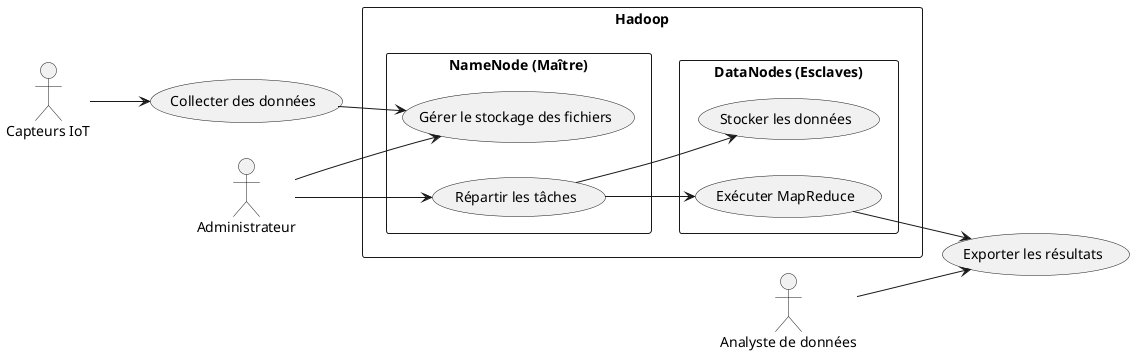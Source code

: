 @startuml UseCaseDétaile
left to right direction
actor "Capteurs IoT" as IoT
actor "Administrateur" as Admin
actor "Analyste de données" as Analyst

rectangle "Hadoop" {
    rectangle "NameNode (Maître)" as NameNode {
        usecase "Répartir les tâches" as DistributeTasks
        usecase "Gérer le stockage des fichiers" as ManageStorage
    }
    rectangle "DataNodes (Esclaves)" {
        usecase "Stocker les données" as StoreData
        usecase "Exécuter MapReduce" as ExecuteMapReduce
    }
}

usecase "Collecter des données" as CollectData
usecase "Exporter les résultats" as ExportResults

IoT --> CollectData
CollectData --> ManageStorage
Admin --> ManageStorage
Admin --> DistributeTasks
DistributeTasks --> StoreData
DistributeTasks --> ExecuteMapReduce
ExecuteMapReduce --> ExportResults
Analyst --> ExportResults
@enduml